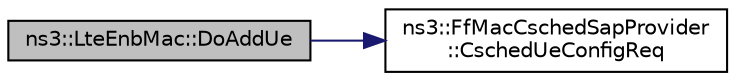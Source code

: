 digraph "ns3::LteEnbMac::DoAddUe"
{
 // LATEX_PDF_SIZE
  edge [fontname="Helvetica",fontsize="10",labelfontname="Helvetica",labelfontsize="10"];
  node [fontname="Helvetica",fontsize="10",shape=record];
  rankdir="LR";
  Node1 [label="ns3::LteEnbMac::DoAddUe",height=0.2,width=0.4,color="black", fillcolor="grey75", style="filled", fontcolor="black",tooltip="Add UE function."];
  Node1 -> Node2 [color="midnightblue",fontsize="10",style="solid",fontname="Helvetica"];
  Node2 [label="ns3::FfMacCschedSapProvider\l::CschedUeConfigReq",height=0.2,width=0.4,color="black", fillcolor="white", style="filled",URL="$classns3_1_1_ff_mac_csched_sap_provider.html#a104a8ccff3678bcd34548ea574c380dd",tooltip="CSCHED_UE_CONFIG_REQ."];
}
